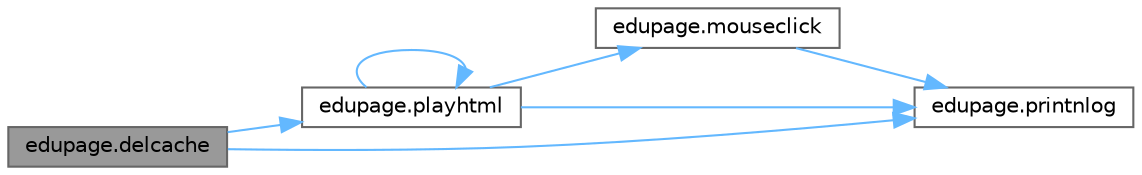 digraph "edupage.delcache"
{
 // LATEX_PDF_SIZE
  bgcolor="transparent";
  edge [fontname=Helvetica,fontsize=10,labelfontname=Helvetica,labelfontsize=10];
  node [fontname=Helvetica,fontsize=10,shape=box,height=0.2,width=0.4];
  rankdir="LR";
  Node1 [label="edupage.delcache",height=0.2,width=0.4,color="gray40", fillcolor="grey60", style="filled", fontcolor="black",tooltip=" "];
  Node1 -> Node2 [color="steelblue1",style="solid"];
  Node2 [label="edupage.playhtml",height=0.2,width=0.4,color="grey40", fillcolor="white", style="filled",URL="$d0/d52/namespaceedupage.html#a33f41efcd3eb007421b3e63b542940ba",tooltip=" "];
  Node2 -> Node3 [color="steelblue1",style="solid"];
  Node3 [label="edupage.mouseclick",height=0.2,width=0.4,color="grey40", fillcolor="white", style="filled",URL="$d0/d52/namespaceedupage.html#a0eee3180683567b64fe264addfa697aa",tooltip=" "];
  Node3 -> Node4 [color="steelblue1",style="solid"];
  Node4 [label="edupage.printnlog",height=0.2,width=0.4,color="grey40", fillcolor="white", style="filled",URL="$d0/d52/namespaceedupage.html#a2adafa3eaf38d32da372310443e999f3",tooltip=" "];
  Node2 -> Node2 [color="steelblue1",style="solid"];
  Node2 -> Node4 [color="steelblue1",style="solid"];
  Node1 -> Node4 [color="steelblue1",style="solid"];
}
